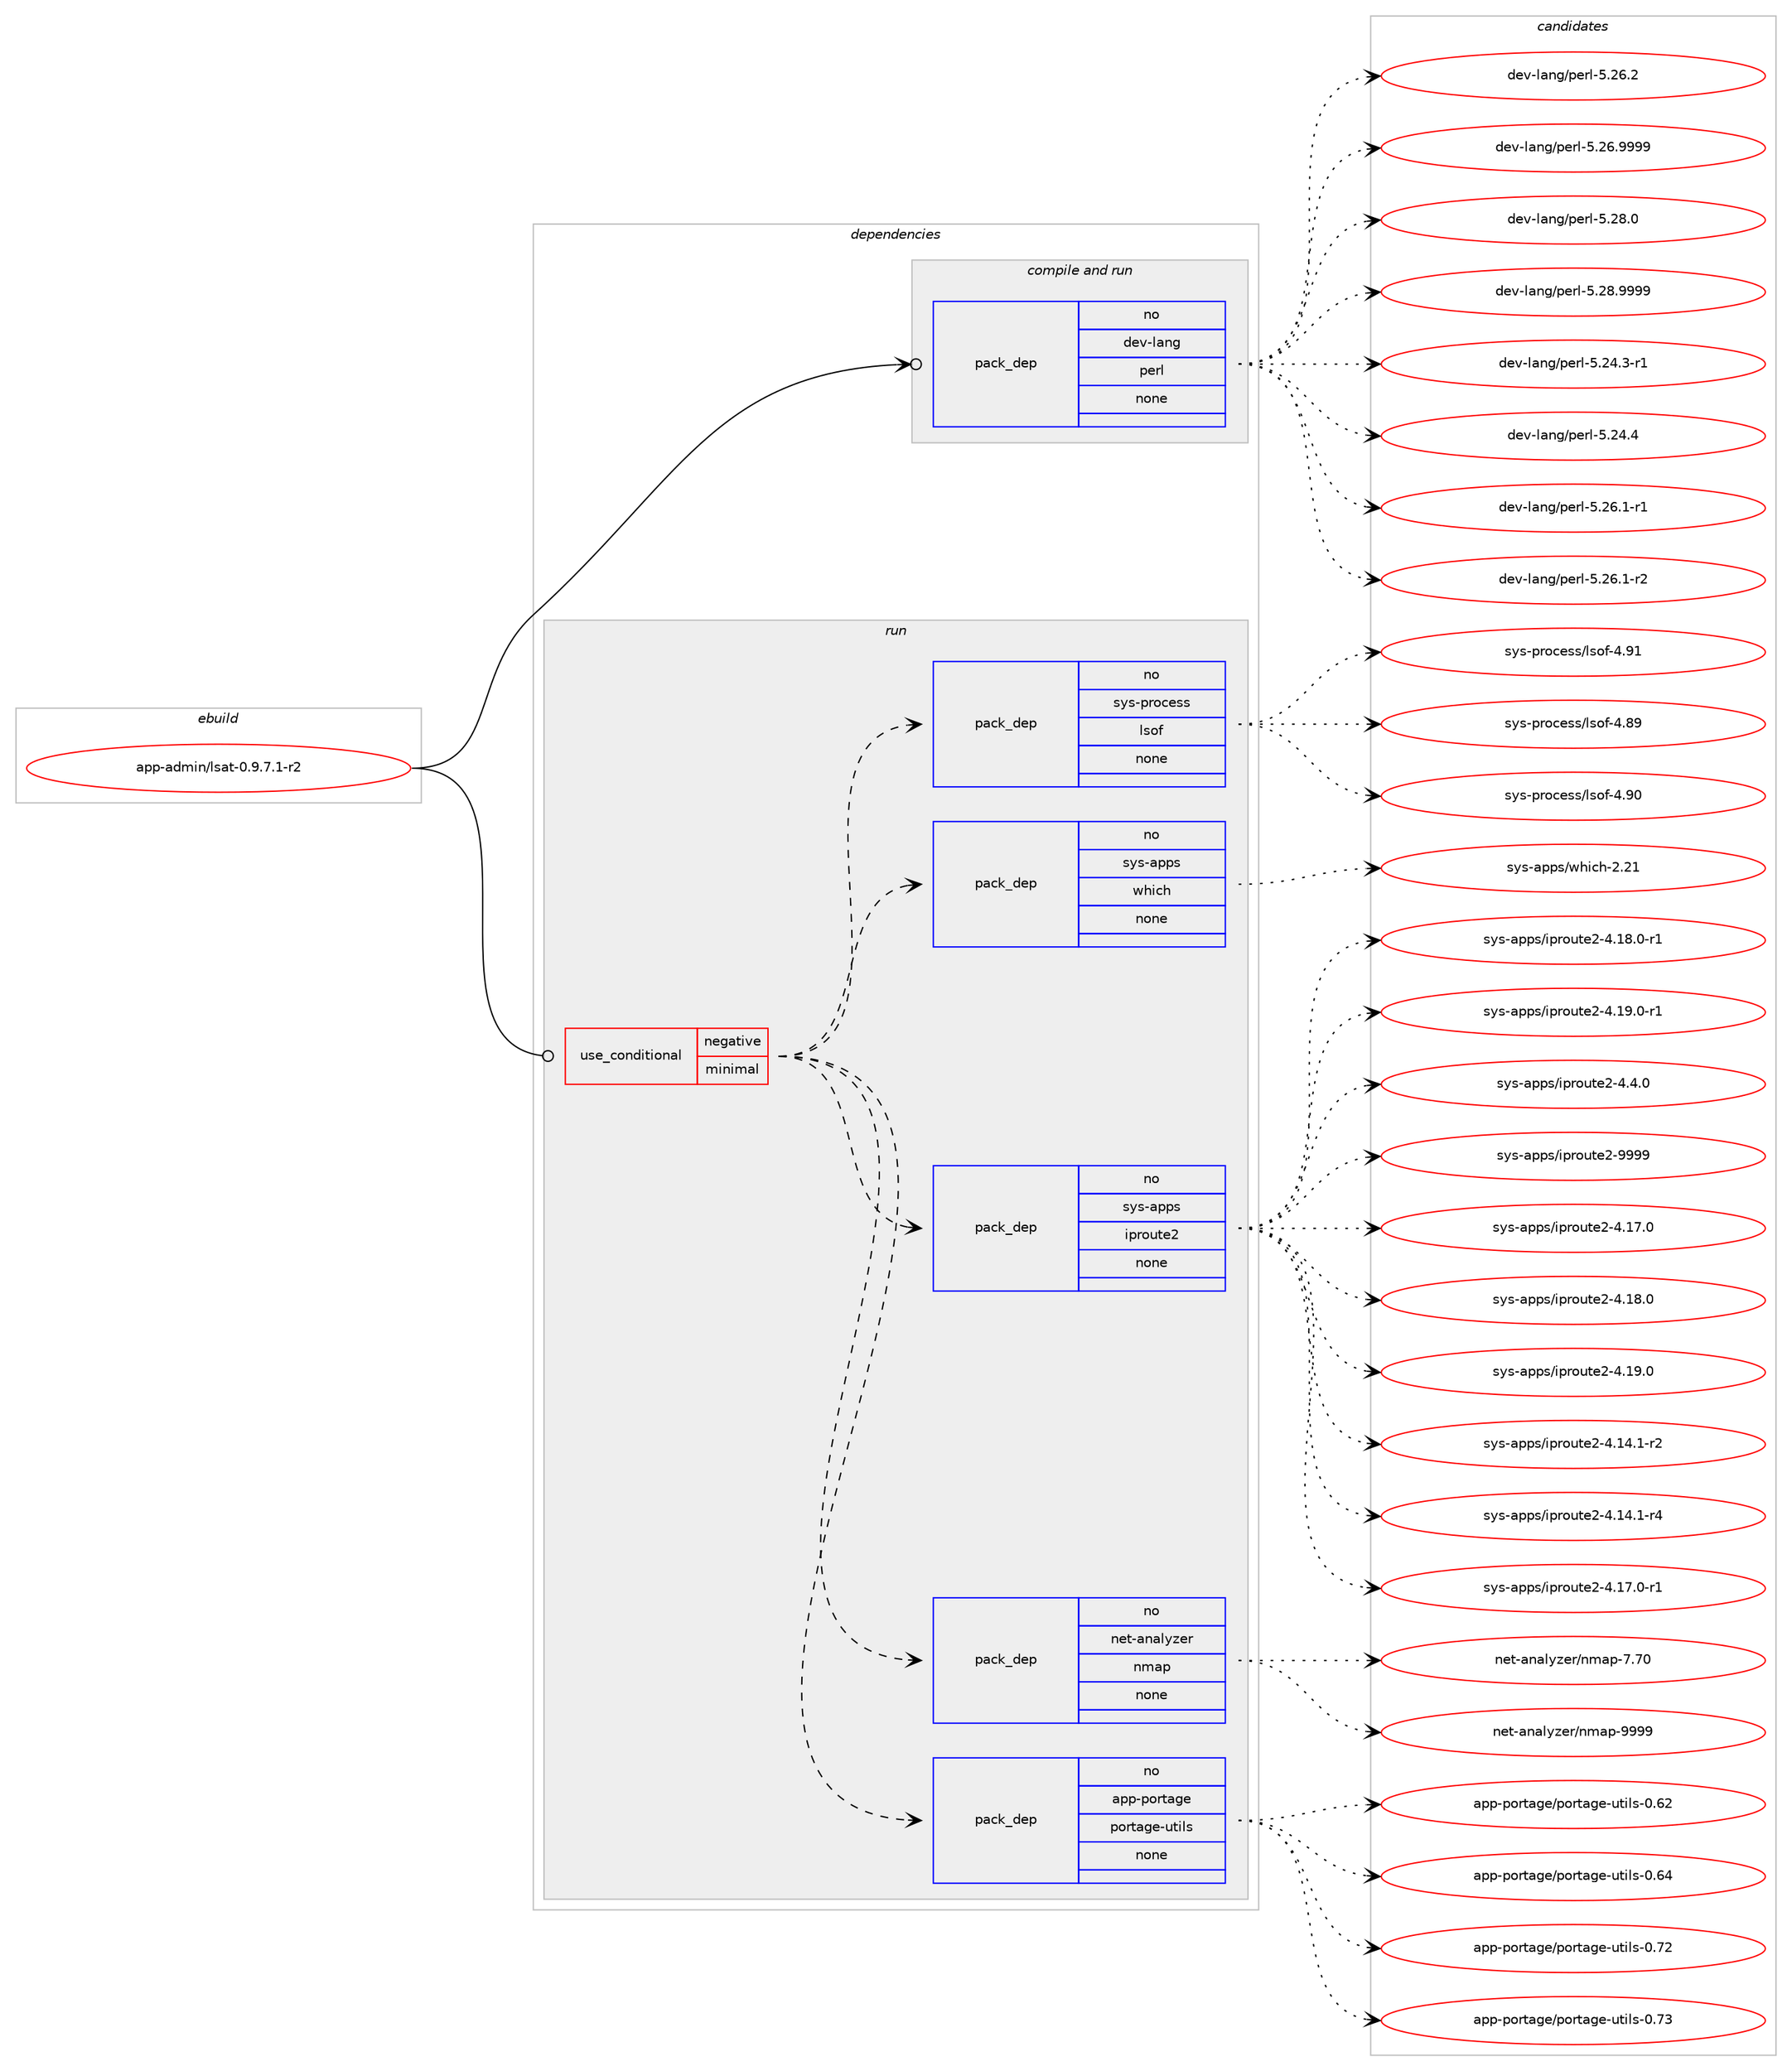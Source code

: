 digraph prolog {

# *************
# Graph options
# *************

newrank=true;
concentrate=true;
compound=true;
graph [rankdir=LR,fontname=Helvetica,fontsize=10,ranksep=1.5];#, ranksep=2.5, nodesep=0.2];
edge  [arrowhead=vee];
node  [fontname=Helvetica,fontsize=10];

# **********
# The ebuild
# **********

subgraph cluster_leftcol {
color=gray;
rank=same;
label=<<i>ebuild</i>>;
id [label="app-admin/lsat-0.9.7.1-r2", color=red, width=4, href="../app-admin/lsat-0.9.7.1-r2.svg"];
}

# ****************
# The dependencies
# ****************

subgraph cluster_midcol {
color=gray;
label=<<i>dependencies</i>>;
subgraph cluster_compile {
fillcolor="#eeeeee";
style=filled;
label=<<i>compile</i>>;
}
subgraph cluster_compileandrun {
fillcolor="#eeeeee";
style=filled;
label=<<i>compile and run</i>>;
subgraph pack638 {
dependency798 [label=<<TABLE BORDER="0" CELLBORDER="1" CELLSPACING="0" CELLPADDING="4" WIDTH="220"><TR><TD ROWSPAN="6" CELLPADDING="30">pack_dep</TD></TR><TR><TD WIDTH="110">no</TD></TR><TR><TD>dev-lang</TD></TR><TR><TD>perl</TD></TR><TR><TD>none</TD></TR><TR><TD></TD></TR></TABLE>>, shape=none, color=blue];
}
id:e -> dependency798:w [weight=20,style="solid",arrowhead="odotvee"];
}
subgraph cluster_run {
fillcolor="#eeeeee";
style=filled;
label=<<i>run</i>>;
subgraph cond111 {
dependency799 [label=<<TABLE BORDER="0" CELLBORDER="1" CELLSPACING="0" CELLPADDING="4"><TR><TD ROWSPAN="3" CELLPADDING="10">use_conditional</TD></TR><TR><TD>negative</TD></TR><TR><TD>minimal</TD></TR></TABLE>>, shape=none, color=red];
subgraph pack639 {
dependency800 [label=<<TABLE BORDER="0" CELLBORDER="1" CELLSPACING="0" CELLPADDING="4" WIDTH="220"><TR><TD ROWSPAN="6" CELLPADDING="30">pack_dep</TD></TR><TR><TD WIDTH="110">no</TD></TR><TR><TD>app-portage</TD></TR><TR><TD>portage-utils</TD></TR><TR><TD>none</TD></TR><TR><TD></TD></TR></TABLE>>, shape=none, color=blue];
}
dependency799:e -> dependency800:w [weight=20,style="dashed",arrowhead="vee"];
subgraph pack640 {
dependency801 [label=<<TABLE BORDER="0" CELLBORDER="1" CELLSPACING="0" CELLPADDING="4" WIDTH="220"><TR><TD ROWSPAN="6" CELLPADDING="30">pack_dep</TD></TR><TR><TD WIDTH="110">no</TD></TR><TR><TD>net-analyzer</TD></TR><TR><TD>nmap</TD></TR><TR><TD>none</TD></TR><TR><TD></TD></TR></TABLE>>, shape=none, color=blue];
}
dependency799:e -> dependency801:w [weight=20,style="dashed",arrowhead="vee"];
subgraph pack641 {
dependency802 [label=<<TABLE BORDER="0" CELLBORDER="1" CELLSPACING="0" CELLPADDING="4" WIDTH="220"><TR><TD ROWSPAN="6" CELLPADDING="30">pack_dep</TD></TR><TR><TD WIDTH="110">no</TD></TR><TR><TD>sys-apps</TD></TR><TR><TD>iproute2</TD></TR><TR><TD>none</TD></TR><TR><TD></TD></TR></TABLE>>, shape=none, color=blue];
}
dependency799:e -> dependency802:w [weight=20,style="dashed",arrowhead="vee"];
subgraph pack642 {
dependency803 [label=<<TABLE BORDER="0" CELLBORDER="1" CELLSPACING="0" CELLPADDING="4" WIDTH="220"><TR><TD ROWSPAN="6" CELLPADDING="30">pack_dep</TD></TR><TR><TD WIDTH="110">no</TD></TR><TR><TD>sys-apps</TD></TR><TR><TD>which</TD></TR><TR><TD>none</TD></TR><TR><TD></TD></TR></TABLE>>, shape=none, color=blue];
}
dependency799:e -> dependency803:w [weight=20,style="dashed",arrowhead="vee"];
subgraph pack643 {
dependency804 [label=<<TABLE BORDER="0" CELLBORDER="1" CELLSPACING="0" CELLPADDING="4" WIDTH="220"><TR><TD ROWSPAN="6" CELLPADDING="30">pack_dep</TD></TR><TR><TD WIDTH="110">no</TD></TR><TR><TD>sys-process</TD></TR><TR><TD>lsof</TD></TR><TR><TD>none</TD></TR><TR><TD></TD></TR></TABLE>>, shape=none, color=blue];
}
dependency799:e -> dependency804:w [weight=20,style="dashed",arrowhead="vee"];
}
id:e -> dependency799:w [weight=20,style="solid",arrowhead="odot"];
}
}

# **************
# The candidates
# **************

subgraph cluster_choices {
rank=same;
color=gray;
label=<<i>candidates</i>>;

subgraph choice638 {
color=black;
nodesep=1;
choice100101118451089711010347112101114108455346505246514511449 [label="dev-lang/perl-5.24.3-r1", color=red, width=4,href="../dev-lang/perl-5.24.3-r1.svg"];
choice10010111845108971101034711210111410845534650524652 [label="dev-lang/perl-5.24.4", color=red, width=4,href="../dev-lang/perl-5.24.4.svg"];
choice100101118451089711010347112101114108455346505446494511449 [label="dev-lang/perl-5.26.1-r1", color=red, width=4,href="../dev-lang/perl-5.26.1-r1.svg"];
choice100101118451089711010347112101114108455346505446494511450 [label="dev-lang/perl-5.26.1-r2", color=red, width=4,href="../dev-lang/perl-5.26.1-r2.svg"];
choice10010111845108971101034711210111410845534650544650 [label="dev-lang/perl-5.26.2", color=red, width=4,href="../dev-lang/perl-5.26.2.svg"];
choice10010111845108971101034711210111410845534650544657575757 [label="dev-lang/perl-5.26.9999", color=red, width=4,href="../dev-lang/perl-5.26.9999.svg"];
choice10010111845108971101034711210111410845534650564648 [label="dev-lang/perl-5.28.0", color=red, width=4,href="../dev-lang/perl-5.28.0.svg"];
choice10010111845108971101034711210111410845534650564657575757 [label="dev-lang/perl-5.28.9999", color=red, width=4,href="../dev-lang/perl-5.28.9999.svg"];
dependency798:e -> choice100101118451089711010347112101114108455346505246514511449:w [style=dotted,weight="100"];
dependency798:e -> choice10010111845108971101034711210111410845534650524652:w [style=dotted,weight="100"];
dependency798:e -> choice100101118451089711010347112101114108455346505446494511449:w [style=dotted,weight="100"];
dependency798:e -> choice100101118451089711010347112101114108455346505446494511450:w [style=dotted,weight="100"];
dependency798:e -> choice10010111845108971101034711210111410845534650544650:w [style=dotted,weight="100"];
dependency798:e -> choice10010111845108971101034711210111410845534650544657575757:w [style=dotted,weight="100"];
dependency798:e -> choice10010111845108971101034711210111410845534650564648:w [style=dotted,weight="100"];
dependency798:e -> choice10010111845108971101034711210111410845534650564657575757:w [style=dotted,weight="100"];
}
subgraph choice639 {
color=black;
nodesep=1;
choice9711211245112111114116971031014711211111411697103101451171161051081154548465450 [label="app-portage/portage-utils-0.62", color=red, width=4,href="../app-portage/portage-utils-0.62.svg"];
choice9711211245112111114116971031014711211111411697103101451171161051081154548465452 [label="app-portage/portage-utils-0.64", color=red, width=4,href="../app-portage/portage-utils-0.64.svg"];
choice9711211245112111114116971031014711211111411697103101451171161051081154548465550 [label="app-portage/portage-utils-0.72", color=red, width=4,href="../app-portage/portage-utils-0.72.svg"];
choice9711211245112111114116971031014711211111411697103101451171161051081154548465551 [label="app-portage/portage-utils-0.73", color=red, width=4,href="../app-portage/portage-utils-0.73.svg"];
dependency800:e -> choice9711211245112111114116971031014711211111411697103101451171161051081154548465450:w [style=dotted,weight="100"];
dependency800:e -> choice9711211245112111114116971031014711211111411697103101451171161051081154548465452:w [style=dotted,weight="100"];
dependency800:e -> choice9711211245112111114116971031014711211111411697103101451171161051081154548465550:w [style=dotted,weight="100"];
dependency800:e -> choice9711211245112111114116971031014711211111411697103101451171161051081154548465551:w [style=dotted,weight="100"];
}
subgraph choice640 {
color=black;
nodesep=1;
choice11010111645971109710812112210111447110109971124555465548 [label="net-analyzer/nmap-7.70", color=red, width=4,href="../net-analyzer/nmap-7.70.svg"];
choice11010111645971109710812112210111447110109971124557575757 [label="net-analyzer/nmap-9999", color=red, width=4,href="../net-analyzer/nmap-9999.svg"];
dependency801:e -> choice11010111645971109710812112210111447110109971124555465548:w [style=dotted,weight="100"];
dependency801:e -> choice11010111645971109710812112210111447110109971124557575757:w [style=dotted,weight="100"];
}
subgraph choice641 {
color=black;
nodesep=1;
choice1151211154597112112115471051121141111171161015045524649554648 [label="sys-apps/iproute2-4.17.0", color=red, width=4,href="../sys-apps/iproute2-4.17.0.svg"];
choice1151211154597112112115471051121141111171161015045524649564648 [label="sys-apps/iproute2-4.18.0", color=red, width=4,href="../sys-apps/iproute2-4.18.0.svg"];
choice1151211154597112112115471051121141111171161015045524649574648 [label="sys-apps/iproute2-4.19.0", color=red, width=4,href="../sys-apps/iproute2-4.19.0.svg"];
choice11512111545971121121154710511211411111711610150455246495246494511450 [label="sys-apps/iproute2-4.14.1-r2", color=red, width=4,href="../sys-apps/iproute2-4.14.1-r2.svg"];
choice11512111545971121121154710511211411111711610150455246495246494511452 [label="sys-apps/iproute2-4.14.1-r4", color=red, width=4,href="../sys-apps/iproute2-4.14.1-r4.svg"];
choice11512111545971121121154710511211411111711610150455246495546484511449 [label="sys-apps/iproute2-4.17.0-r1", color=red, width=4,href="../sys-apps/iproute2-4.17.0-r1.svg"];
choice11512111545971121121154710511211411111711610150455246495646484511449 [label="sys-apps/iproute2-4.18.0-r1", color=red, width=4,href="../sys-apps/iproute2-4.18.0-r1.svg"];
choice11512111545971121121154710511211411111711610150455246495746484511449 [label="sys-apps/iproute2-4.19.0-r1", color=red, width=4,href="../sys-apps/iproute2-4.19.0-r1.svg"];
choice11512111545971121121154710511211411111711610150455246524648 [label="sys-apps/iproute2-4.4.0", color=red, width=4,href="../sys-apps/iproute2-4.4.0.svg"];
choice115121115459711211211547105112114111117116101504557575757 [label="sys-apps/iproute2-9999", color=red, width=4,href="../sys-apps/iproute2-9999.svg"];
dependency802:e -> choice1151211154597112112115471051121141111171161015045524649554648:w [style=dotted,weight="100"];
dependency802:e -> choice1151211154597112112115471051121141111171161015045524649564648:w [style=dotted,weight="100"];
dependency802:e -> choice1151211154597112112115471051121141111171161015045524649574648:w [style=dotted,weight="100"];
dependency802:e -> choice11512111545971121121154710511211411111711610150455246495246494511450:w [style=dotted,weight="100"];
dependency802:e -> choice11512111545971121121154710511211411111711610150455246495246494511452:w [style=dotted,weight="100"];
dependency802:e -> choice11512111545971121121154710511211411111711610150455246495546484511449:w [style=dotted,weight="100"];
dependency802:e -> choice11512111545971121121154710511211411111711610150455246495646484511449:w [style=dotted,weight="100"];
dependency802:e -> choice11512111545971121121154710511211411111711610150455246495746484511449:w [style=dotted,weight="100"];
dependency802:e -> choice11512111545971121121154710511211411111711610150455246524648:w [style=dotted,weight="100"];
dependency802:e -> choice115121115459711211211547105112114111117116101504557575757:w [style=dotted,weight="100"];
}
subgraph choice642 {
color=black;
nodesep=1;
choice115121115459711211211547119104105991044550465049 [label="sys-apps/which-2.21", color=red, width=4,href="../sys-apps/which-2.21.svg"];
dependency803:e -> choice115121115459711211211547119104105991044550465049:w [style=dotted,weight="100"];
}
subgraph choice643 {
color=black;
nodesep=1;
choice1151211154511211411199101115115471081151111024552465657 [label="sys-process/lsof-4.89", color=red, width=4,href="../sys-process/lsof-4.89.svg"];
choice1151211154511211411199101115115471081151111024552465748 [label="sys-process/lsof-4.90", color=red, width=4,href="../sys-process/lsof-4.90.svg"];
choice1151211154511211411199101115115471081151111024552465749 [label="sys-process/lsof-4.91", color=red, width=4,href="../sys-process/lsof-4.91.svg"];
dependency804:e -> choice1151211154511211411199101115115471081151111024552465657:w [style=dotted,weight="100"];
dependency804:e -> choice1151211154511211411199101115115471081151111024552465748:w [style=dotted,weight="100"];
dependency804:e -> choice1151211154511211411199101115115471081151111024552465749:w [style=dotted,weight="100"];
}
}

}
